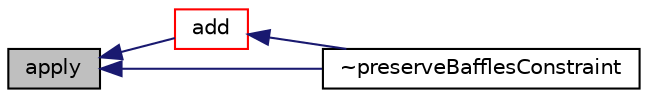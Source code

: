 digraph "apply"
{
  bgcolor="transparent";
  edge [fontname="Helvetica",fontsize="10",labelfontname="Helvetica",labelfontsize="10"];
  node [fontname="Helvetica",fontsize="10",shape=record];
  rankdir="LR";
  Node1710 [label="apply",height=0.2,width=0.4,color="black", fillcolor="grey75", style="filled", fontcolor="black"];
  Node1710 -> Node1711 [dir="back",color="midnightblue",fontsize="10",style="solid",fontname="Helvetica"];
  Node1711 [label="add",height=0.2,width=0.4,color="red",URL="$a29929.html#a7eb9dd70c4d20347b6ad9132139e6cd2",tooltip="Add my constraints to list of constraints. "];
  Node1711 -> Node1714 [dir="back",color="midnightblue",fontsize="10",style="solid",fontname="Helvetica"];
  Node1714 [label="~preserveBafflesConstraint",height=0.2,width=0.4,color="black",URL="$a29929.html#a74f6012fd463ae32fbd7873c0e7d8d11",tooltip="Destructor. "];
  Node1710 -> Node1714 [dir="back",color="midnightblue",fontsize="10",style="solid",fontname="Helvetica"];
}
